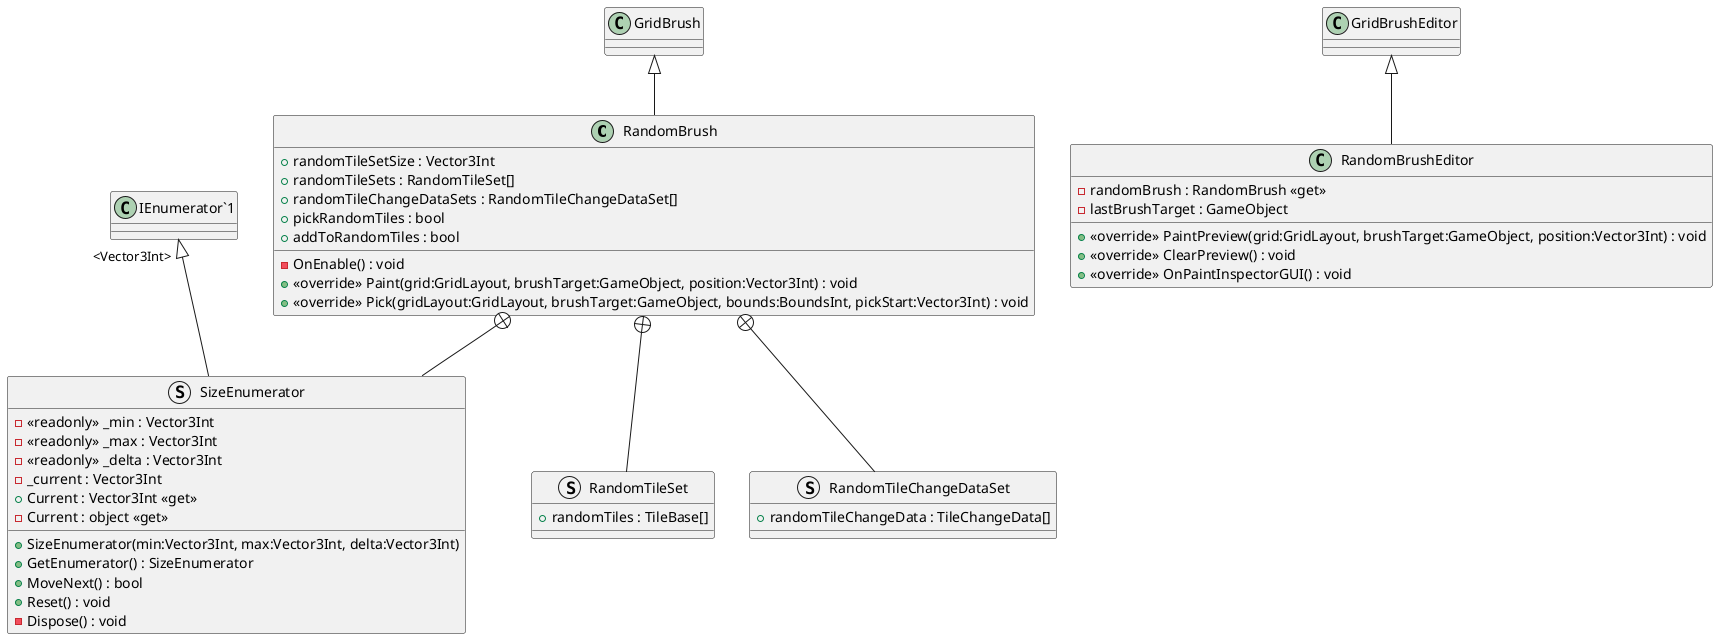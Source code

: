 @startuml
class RandomBrush {
    + randomTileSetSize : Vector3Int
    + randomTileSets : RandomTileSet[]
    + randomTileChangeDataSets : RandomTileChangeDataSet[]
    + pickRandomTiles : bool
    + addToRandomTiles : bool
    - OnEnable() : void
    + <<override>> Paint(grid:GridLayout, brushTarget:GameObject, position:Vector3Int) : void
    + <<override>> Pick(gridLayout:GridLayout, brushTarget:GameObject, bounds:BoundsInt, pickStart:Vector3Int) : void
}
class RandomBrushEditor {
    - randomBrush : RandomBrush <<get>>
    - lastBrushTarget : GameObject
    + <<override>> PaintPreview(grid:GridLayout, brushTarget:GameObject, position:Vector3Int) : void
    + <<override>> ClearPreview() : void
    + <<override>> OnPaintInspectorGUI() : void
}
struct SizeEnumerator {
    - <<readonly>> _min : Vector3Int
    - <<readonly>> _max : Vector3Int
    - <<readonly>> _delta : Vector3Int
    - _current : Vector3Int
    + SizeEnumerator(min:Vector3Int, max:Vector3Int, delta:Vector3Int)
    + GetEnumerator() : SizeEnumerator
    + MoveNext() : bool
    + Reset() : void
    + Current : Vector3Int <<get>>
    - Current : object <<get>>
    - Dispose() : void
}
struct RandomTileSet {
    + randomTiles : TileBase[]
}
struct RandomTileChangeDataSet {
    + randomTileChangeData : TileChangeData[]
}
GridBrush <|-- RandomBrush
GridBrushEditor <|-- RandomBrushEditor
RandomBrush +-- SizeEnumerator
"IEnumerator`1" "<Vector3Int>" <|-- SizeEnumerator
RandomBrush +-- RandomTileSet
RandomBrush +-- RandomTileChangeDataSet
@enduml
